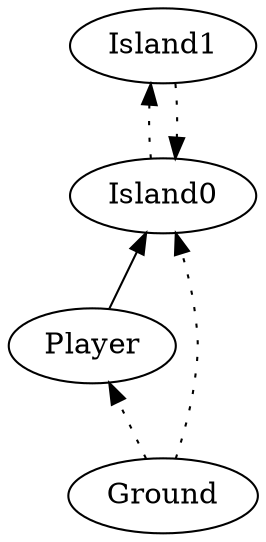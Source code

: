 digraph G {
rankdir = BT;
	"Ground" -> "Player" [style=dotted];
	"Player" -> "Island0";
	"Island1" -> "Island0" [style=dotted];
	"Ground" -> "Island0" [style=dotted];
	"Island0" -> "Island1" [style=dotted];
}